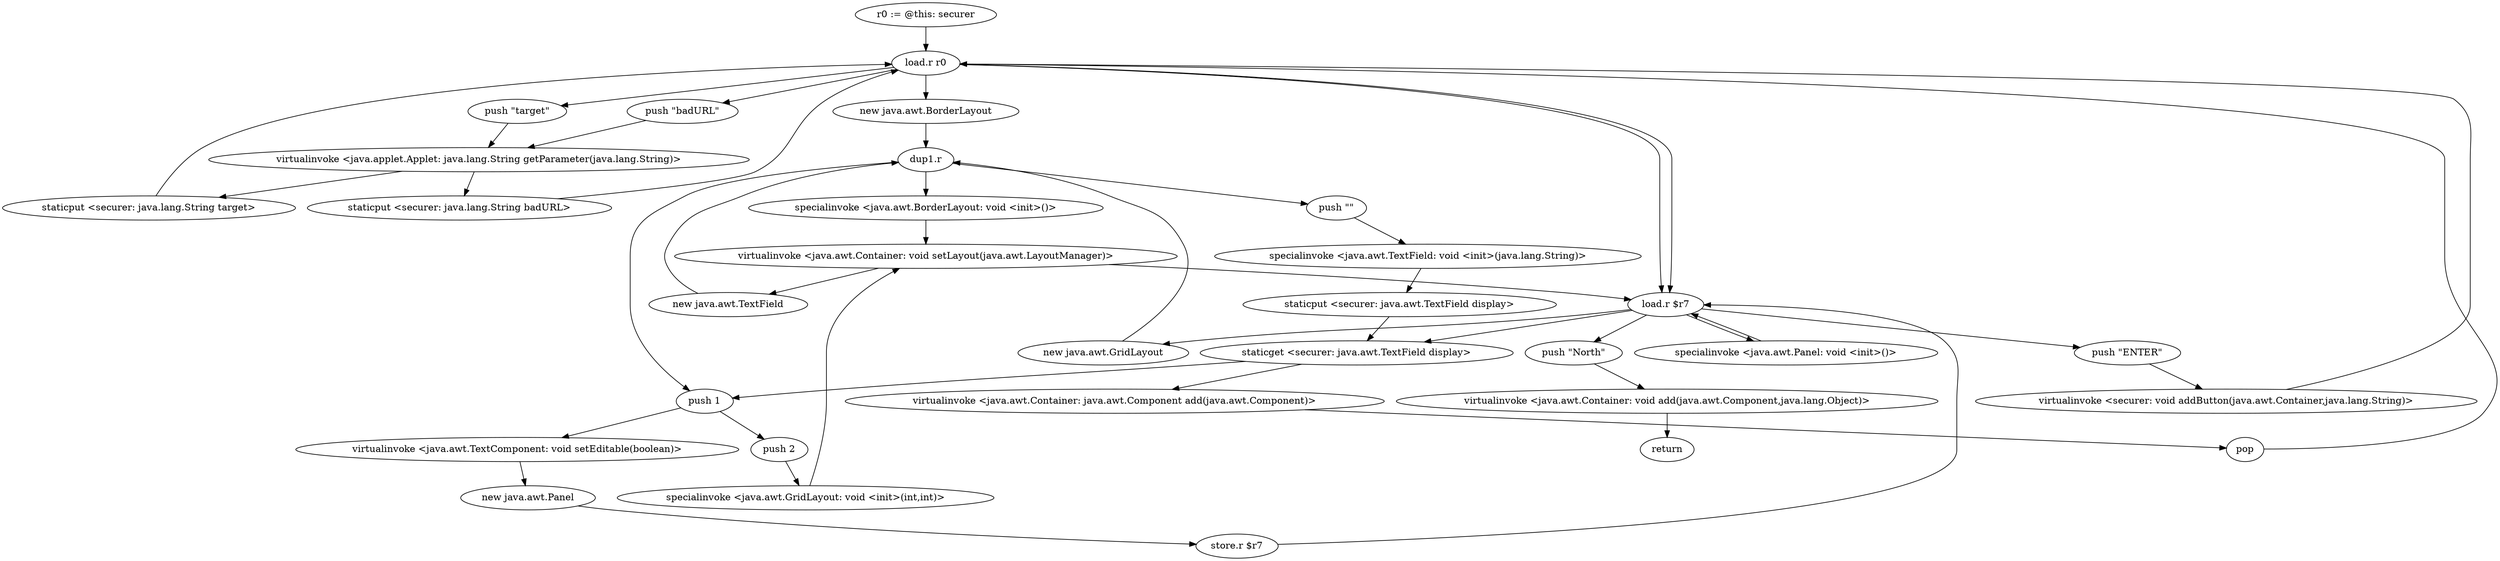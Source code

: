 digraph "" {
    "r0 := @this: securer"
    "load.r r0"
    "r0 := @this: securer"->"load.r r0";
    "push \"target\""
    "load.r r0"->"push \"target\"";
    "virtualinvoke <java.applet.Applet: java.lang.String getParameter(java.lang.String)>"
    "push \"target\""->"virtualinvoke <java.applet.Applet: java.lang.String getParameter(java.lang.String)>";
    "staticput <securer: java.lang.String target>"
    "virtualinvoke <java.applet.Applet: java.lang.String getParameter(java.lang.String)>"->"staticput <securer: java.lang.String target>";
    "staticput <securer: java.lang.String target>"->"load.r r0";
    "push \"badURL\""
    "load.r r0"->"push \"badURL\"";
    "push \"badURL\""->"virtualinvoke <java.applet.Applet: java.lang.String getParameter(java.lang.String)>";
    "staticput <securer: java.lang.String badURL>"
    "virtualinvoke <java.applet.Applet: java.lang.String getParameter(java.lang.String)>"->"staticput <securer: java.lang.String badURL>";
    "staticput <securer: java.lang.String badURL>"->"load.r r0";
    "new java.awt.BorderLayout"
    "load.r r0"->"new java.awt.BorderLayout";
    "dup1.r"
    "new java.awt.BorderLayout"->"dup1.r";
    "specialinvoke <java.awt.BorderLayout: void <init>()>"
    "dup1.r"->"specialinvoke <java.awt.BorderLayout: void <init>()>";
    "virtualinvoke <java.awt.Container: void setLayout(java.awt.LayoutManager)>"
    "specialinvoke <java.awt.BorderLayout: void <init>()>"->"virtualinvoke <java.awt.Container: void setLayout(java.awt.LayoutManager)>";
    "new java.awt.TextField"
    "virtualinvoke <java.awt.Container: void setLayout(java.awt.LayoutManager)>"->"new java.awt.TextField";
    "new java.awt.TextField"->"dup1.r";
    "push \"\""
    "dup1.r"->"push \"\"";
    "specialinvoke <java.awt.TextField: void <init>(java.lang.String)>"
    "push \"\""->"specialinvoke <java.awt.TextField: void <init>(java.lang.String)>";
    "staticput <securer: java.awt.TextField display>"
    "specialinvoke <java.awt.TextField: void <init>(java.lang.String)>"->"staticput <securer: java.awt.TextField display>";
    "staticget <securer: java.awt.TextField display>"
    "staticput <securer: java.awt.TextField display>"->"staticget <securer: java.awt.TextField display>";
    "push 1"
    "staticget <securer: java.awt.TextField display>"->"push 1";
    "virtualinvoke <java.awt.TextComponent: void setEditable(boolean)>"
    "push 1"->"virtualinvoke <java.awt.TextComponent: void setEditable(boolean)>";
    "new java.awt.Panel"
    "virtualinvoke <java.awt.TextComponent: void setEditable(boolean)>"->"new java.awt.Panel";
    "store.r $r7"
    "new java.awt.Panel"->"store.r $r7";
    "load.r $r7"
    "store.r $r7"->"load.r $r7";
    "specialinvoke <java.awt.Panel: void <init>()>"
    "load.r $r7"->"specialinvoke <java.awt.Panel: void <init>()>";
    "specialinvoke <java.awt.Panel: void <init>()>"->"load.r $r7";
    "new java.awt.GridLayout"
    "load.r $r7"->"new java.awt.GridLayout";
    "new java.awt.GridLayout"->"dup1.r";
    "dup1.r"->"push 1";
    "push 2"
    "push 1"->"push 2";
    "specialinvoke <java.awt.GridLayout: void <init>(int,int)>"
    "push 2"->"specialinvoke <java.awt.GridLayout: void <init>(int,int)>";
    "specialinvoke <java.awt.GridLayout: void <init>(int,int)>"->"virtualinvoke <java.awt.Container: void setLayout(java.awt.LayoutManager)>";
    "virtualinvoke <java.awt.Container: void setLayout(java.awt.LayoutManager)>"->"load.r $r7";
    "load.r $r7"->"staticget <securer: java.awt.TextField display>";
    "virtualinvoke <java.awt.Container: java.awt.Component add(java.awt.Component)>"
    "staticget <securer: java.awt.TextField display>"->"virtualinvoke <java.awt.Container: java.awt.Component add(java.awt.Component)>";
    "pop"
    "virtualinvoke <java.awt.Container: java.awt.Component add(java.awt.Component)>"->"pop";
    "pop"->"load.r r0";
    "load.r r0"->"load.r $r7";
    "push \"ENTER\""
    "load.r $r7"->"push \"ENTER\"";
    "virtualinvoke <securer: void addButton(java.awt.Container,java.lang.String)>"
    "push \"ENTER\""->"virtualinvoke <securer: void addButton(java.awt.Container,java.lang.String)>";
    "virtualinvoke <securer: void addButton(java.awt.Container,java.lang.String)>"->"load.r r0";
    "load.r r0"->"load.r $r7";
    "push \"North\""
    "load.r $r7"->"push \"North\"";
    "virtualinvoke <java.awt.Container: void add(java.awt.Component,java.lang.Object)>"
    "push \"North\""->"virtualinvoke <java.awt.Container: void add(java.awt.Component,java.lang.Object)>";
    "return"
    "virtualinvoke <java.awt.Container: void add(java.awt.Component,java.lang.Object)>"->"return";
}
